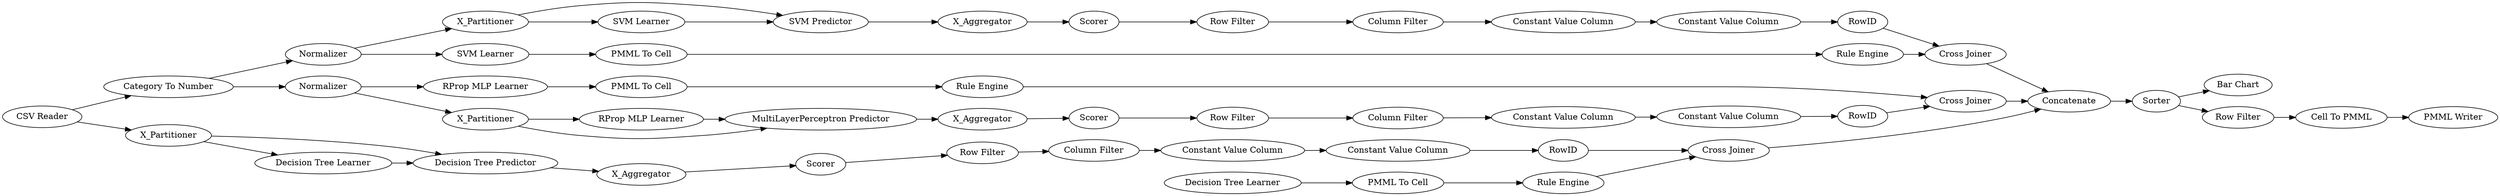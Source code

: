digraph {
	"4330754691423817379_293" [label=RowID]
	"-959644428844333742_40" [label=Normalizer]
	"-425675920974134194_34" [label="PMML To Cell"]
	"-9091246259582814281_59" [label="Bar Chart"]
	"-9091246259582814281_61" [label="PMML Writer"]
	"6496411910822692742_292" [label="Constant Value Column"]
	"-3847142024643466455_31" [label="RProp MLP Learner"]
	"-3847142024643466455_38" [label="Cross Joiner"]
	"4330754691423817379_9" [label="Row Filter"]
	"-9091246259582814281_52" [label=Sorter]
	"-9091246259582814281_60" [label=Concatenate]
	"-959644428844333742_32" [label="SVM Predictor"]
	"-959644428844333742_39" [label="Cross Joiner"]
	"-959644428844333742_2" [label=X_Partitioner]
	"-959644428844333742_7" [label=X_Aggregator]
	"-3847142024643466455_32" [label="MultiLayerPerceptron Predictor"]
	"3909795601617737710_7" [label=X_Aggregator]
	"2025075005735015294_9" [label="Row Filter"]
	"4330754691423817379_294" [label="Column Filter"]
	"-7787445250440227383_35" [label="RProp MLP Learner"]
	"3909795601617737710_32" [label="Decision Tree Predictor"]
	"2025075005735015294_294" [label="Column Filter"]
	"-9091246259582814281_53" [label="Row Filter"]
	"-4357541828999771235_28" [label="PMML To Cell"]
	"3909795601617737710_38" [label="Cross Joiner"]
	"6496411910822692742_294" [label="Column Filter"]
	"4330754691423817379_292" [label="Constant Value Column"]
	"6496411910822692742_293" [label=RowID]
	"3909795601617737710_31" [label="Decision Tree Learner"]
	"-9091246259582814281_58" [label="Category To Number"]
	"2025075005735015294_290" [label="Constant Value Column"]
	"-425675920974134194_33" [label="SVM Learner"]
	"-3847142024643466455_40" [label=Scorer]
	"4330754691423817379_290" [label="Constant Value Column"]
	"-4357541828999771235_33" [label="Decision Tree Learner"]
	"6496411910822692742_290" [label="Constant Value Column"]
	"3909795601617737710_2" [label=X_Partitioner]
	"2025075005735015294_292" [label="Constant Value Column"]
	"-7787445250440227383_34" [label="Rule Engine"]
	"-425675920974134194_35" [label="Rule Engine"]
	"-3847142024643466455_2" [label=X_Partitioner]
	"-9091246259582814281_54" [label="Cell To PMML"]
	"-959644428844333742_31" [label="SVM Learner"]
	"-959644428844333742_41" [label=Scorer]
	"3909795601617737710_39" [label=Scorer]
	"6496411910822692742_9" [label="Row Filter"]
	"-4357541828999771235_34" [label="Rule Engine"]
	"2025075005735015294_293" [label=RowID]
	"-3847142024643466455_39" [label=Normalizer]
	"-7787445250440227383_22" [label="PMML To Cell"]
	"-3847142024643466455_7" [label=X_Aggregator]
	"-9091246259582814281_62" [label="CSV Reader"]
	"3909795601617737710_2" -> "3909795601617737710_32"
	"-3847142024643466455_32" -> "-3847142024643466455_7"
	"4330754691423817379_9" -> "4330754691423817379_294"
	"2025075005735015294_290" -> "2025075005735015294_292"
	"-3847142024643466455_38" -> "-9091246259582814281_60"
	"3909795601617737710_38" -> "-9091246259582814281_60"
	"-959644428844333742_7" -> "-959644428844333742_41"
	"-3847142024643466455_31" -> "-3847142024643466455_32"
	"-3847142024643466455_2" -> "-3847142024643466455_32"
	"2025075005735015294_9" -> "2025075005735015294_294"
	"-959644428844333742_40" -> "-425675920974134194_33"
	"6496411910822692742_293" -> "3909795601617737710_38"
	"-3847142024643466455_7" -> "-3847142024643466455_40"
	"6496411910822692742_9" -> "6496411910822692742_294"
	"-4357541828999771235_28" -> "-4357541828999771235_34"
	"2025075005735015294_294" -> "2025075005735015294_290"
	"-7787445250440227383_34" -> "-3847142024643466455_38"
	"3909795601617737710_39" -> "6496411910822692742_9"
	"-959644428844333742_41" -> "2025075005735015294_9"
	"-9091246259582814281_54" -> "-9091246259582814281_61"
	"-9091246259582814281_62" -> "-9091246259582814281_58"
	"-959644428844333742_2" -> "-959644428844333742_32"
	"-9091246259582814281_53" -> "-9091246259582814281_54"
	"-425675920974134194_34" -> "-425675920974134194_35"
	"-959644428844333742_32" -> "-959644428844333742_7"
	"3909795601617737710_32" -> "3909795601617737710_7"
	"-9091246259582814281_62" -> "3909795601617737710_2"
	"-3847142024643466455_2" -> "-3847142024643466455_31"
	"-4357541828999771235_33" -> "-4357541828999771235_28"
	"-959644428844333742_2" -> "-959644428844333742_31"
	"-4357541828999771235_34" -> "3909795601617737710_38"
	"-9091246259582814281_52" -> "-9091246259582814281_53"
	"4330754691423817379_293" -> "-3847142024643466455_38"
	"3909795601617737710_31" -> "3909795601617737710_32"
	"-959644428844333742_39" -> "-9091246259582814281_60"
	"2025075005735015294_293" -> "-959644428844333742_39"
	"-959644428844333742_31" -> "-959644428844333742_32"
	"-9091246259582814281_58" -> "-3847142024643466455_39"
	"4330754691423817379_292" -> "4330754691423817379_293"
	"-9091246259582814281_52" -> "-9091246259582814281_59"
	"-3847142024643466455_39" -> "-7787445250440227383_35"
	"4330754691423817379_290" -> "4330754691423817379_292"
	"3909795601617737710_2" -> "3909795601617737710_31"
	"-3847142024643466455_40" -> "4330754691423817379_9"
	"6496411910822692742_294" -> "6496411910822692742_290"
	"-959644428844333742_40" -> "-959644428844333742_2"
	"3909795601617737710_7" -> "3909795601617737710_39"
	"6496411910822692742_292" -> "6496411910822692742_293"
	"-3847142024643466455_39" -> "-3847142024643466455_2"
	"4330754691423817379_294" -> "4330754691423817379_290"
	"-7787445250440227383_35" -> "-7787445250440227383_22"
	"-425675920974134194_33" -> "-425675920974134194_34"
	"6496411910822692742_290" -> "6496411910822692742_292"
	"2025075005735015294_292" -> "2025075005735015294_293"
	"-9091246259582814281_60" -> "-9091246259582814281_52"
	"-7787445250440227383_22" -> "-7787445250440227383_34"
	"-9091246259582814281_58" -> "-959644428844333742_40"
	"-425675920974134194_35" -> "-959644428844333742_39"
	rankdir=LR
}
